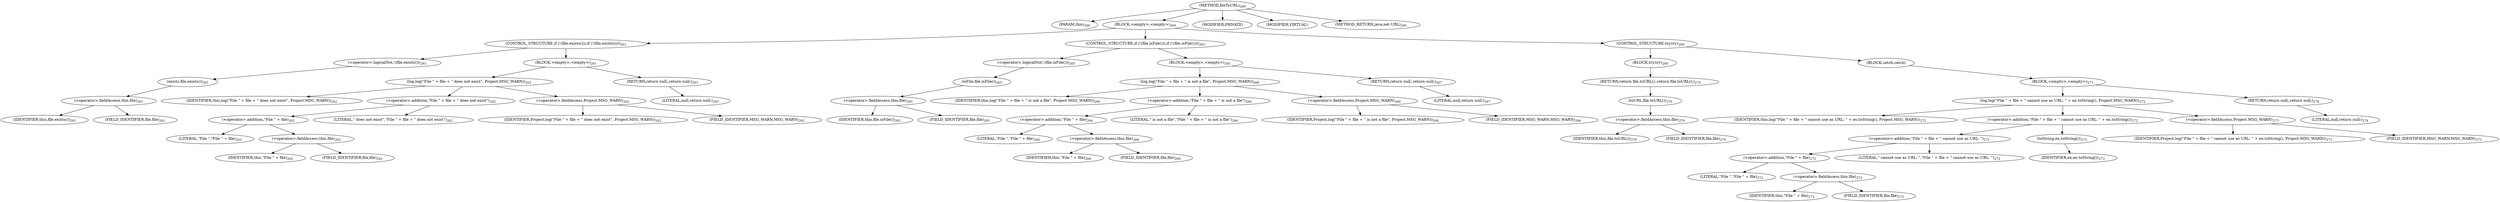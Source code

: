 digraph "fileToURL" {  
"424" [label = <(METHOD,fileToURL)<SUB>260</SUB>> ]
"32" [label = <(PARAM,this)<SUB>260</SUB>> ]
"425" [label = <(BLOCK,&lt;empty&gt;,&lt;empty&gt;)<SUB>260</SUB>> ]
"426" [label = <(CONTROL_STRUCTURE,if (!(file.exists())),if (!(file.exists())))<SUB>261</SUB>> ]
"427" [label = <(&lt;operator&gt;.logicalNot,!(file.exists()))<SUB>261</SUB>> ]
"428" [label = <(exists,file.exists())<SUB>261</SUB>> ]
"429" [label = <(&lt;operator&gt;.fieldAccess,this.file)<SUB>261</SUB>> ]
"430" [label = <(IDENTIFIER,this,file.exists())<SUB>261</SUB>> ]
"431" [label = <(FIELD_IDENTIFIER,file,file)<SUB>261</SUB>> ]
"432" [label = <(BLOCK,&lt;empty&gt;,&lt;empty&gt;)<SUB>261</SUB>> ]
"433" [label = <(log,log(&quot;File &quot; + file + &quot; does not exist&quot;, Project.MSG_WARN))<SUB>262</SUB>> ]
"31" [label = <(IDENTIFIER,this,log(&quot;File &quot; + file + &quot; does not exist&quot;, Project.MSG_WARN))<SUB>262</SUB>> ]
"434" [label = <(&lt;operator&gt;.addition,&quot;File &quot; + file + &quot; does not exist&quot;)<SUB>262</SUB>> ]
"435" [label = <(&lt;operator&gt;.addition,&quot;File &quot; + file)<SUB>262</SUB>> ]
"436" [label = <(LITERAL,&quot;File &quot;,&quot;File &quot; + file)<SUB>262</SUB>> ]
"437" [label = <(&lt;operator&gt;.fieldAccess,this.file)<SUB>262</SUB>> ]
"438" [label = <(IDENTIFIER,this,&quot;File &quot; + file)<SUB>262</SUB>> ]
"439" [label = <(FIELD_IDENTIFIER,file,file)<SUB>262</SUB>> ]
"440" [label = <(LITERAL,&quot; does not exist&quot;,&quot;File &quot; + file + &quot; does not exist&quot;)<SUB>262</SUB>> ]
"441" [label = <(&lt;operator&gt;.fieldAccess,Project.MSG_WARN)<SUB>262</SUB>> ]
"442" [label = <(IDENTIFIER,Project,log(&quot;File &quot; + file + &quot; does not exist&quot;, Project.MSG_WARN))<SUB>262</SUB>> ]
"443" [label = <(FIELD_IDENTIFIER,MSG_WARN,MSG_WARN)<SUB>262</SUB>> ]
"444" [label = <(RETURN,return null;,return null;)<SUB>263</SUB>> ]
"445" [label = <(LITERAL,null,return null;)<SUB>263</SUB>> ]
"446" [label = <(CONTROL_STRUCTURE,if (!(file.isFile())),if (!(file.isFile())))<SUB>265</SUB>> ]
"447" [label = <(&lt;operator&gt;.logicalNot,!(file.isFile()))<SUB>265</SUB>> ]
"448" [label = <(isFile,file.isFile())<SUB>265</SUB>> ]
"449" [label = <(&lt;operator&gt;.fieldAccess,this.file)<SUB>265</SUB>> ]
"450" [label = <(IDENTIFIER,this,file.isFile())<SUB>265</SUB>> ]
"451" [label = <(FIELD_IDENTIFIER,file,file)<SUB>265</SUB>> ]
"452" [label = <(BLOCK,&lt;empty&gt;,&lt;empty&gt;)<SUB>265</SUB>> ]
"453" [label = <(log,log(&quot;File &quot; + file + &quot; is not a file&quot;, Project.MSG_WARN))<SUB>266</SUB>> ]
"33" [label = <(IDENTIFIER,this,log(&quot;File &quot; + file + &quot; is not a file&quot;, Project.MSG_WARN))<SUB>266</SUB>> ]
"454" [label = <(&lt;operator&gt;.addition,&quot;File &quot; + file + &quot; is not a file&quot;)<SUB>266</SUB>> ]
"455" [label = <(&lt;operator&gt;.addition,&quot;File &quot; + file)<SUB>266</SUB>> ]
"456" [label = <(LITERAL,&quot;File &quot;,&quot;File &quot; + file)<SUB>266</SUB>> ]
"457" [label = <(&lt;operator&gt;.fieldAccess,this.file)<SUB>266</SUB>> ]
"458" [label = <(IDENTIFIER,this,&quot;File &quot; + file)<SUB>266</SUB>> ]
"459" [label = <(FIELD_IDENTIFIER,file,file)<SUB>266</SUB>> ]
"460" [label = <(LITERAL,&quot; is not a file&quot;,&quot;File &quot; + file + &quot; is not a file&quot;)<SUB>266</SUB>> ]
"461" [label = <(&lt;operator&gt;.fieldAccess,Project.MSG_WARN)<SUB>266</SUB>> ]
"462" [label = <(IDENTIFIER,Project,log(&quot;File &quot; + file + &quot; is not a file&quot;, Project.MSG_WARN))<SUB>266</SUB>> ]
"463" [label = <(FIELD_IDENTIFIER,MSG_WARN,MSG_WARN)<SUB>266</SUB>> ]
"464" [label = <(RETURN,return null;,return null;)<SUB>267</SUB>> ]
"465" [label = <(LITERAL,null,return null;)<SUB>267</SUB>> ]
"466" [label = <(CONTROL_STRUCTURE,try,try)<SUB>269</SUB>> ]
"467" [label = <(BLOCK,try,try)<SUB>269</SUB>> ]
"468" [label = <(RETURN,return file.toURL();,return file.toURL();)<SUB>270</SUB>> ]
"469" [label = <(toURL,file.toURL())<SUB>270</SUB>> ]
"470" [label = <(&lt;operator&gt;.fieldAccess,this.file)<SUB>270</SUB>> ]
"471" [label = <(IDENTIFIER,this,file.toURL())<SUB>270</SUB>> ]
"472" [label = <(FIELD_IDENTIFIER,file,file)<SUB>270</SUB>> ]
"473" [label = <(BLOCK,catch,catch)> ]
"474" [label = <(BLOCK,&lt;empty&gt;,&lt;empty&gt;)<SUB>271</SUB>> ]
"475" [label = <(log,log(&quot;File &quot; + file + &quot; cannot use as URL: &quot; + ex.toString(), Project.MSG_WARN))<SUB>272</SUB>> ]
"34" [label = <(IDENTIFIER,this,log(&quot;File &quot; + file + &quot; cannot use as URL: &quot; + ex.toString(), Project.MSG_WARN))<SUB>272</SUB>> ]
"476" [label = <(&lt;operator&gt;.addition,&quot;File &quot; + file + &quot; cannot use as URL: &quot; + ex.toString())<SUB>272</SUB>> ]
"477" [label = <(&lt;operator&gt;.addition,&quot;File &quot; + file + &quot; cannot use as URL: &quot;)<SUB>272</SUB>> ]
"478" [label = <(&lt;operator&gt;.addition,&quot;File &quot; + file)<SUB>272</SUB>> ]
"479" [label = <(LITERAL,&quot;File &quot;,&quot;File &quot; + file)<SUB>272</SUB>> ]
"480" [label = <(&lt;operator&gt;.fieldAccess,this.file)<SUB>272</SUB>> ]
"481" [label = <(IDENTIFIER,this,&quot;File &quot; + file)<SUB>272</SUB>> ]
"482" [label = <(FIELD_IDENTIFIER,file,file)<SUB>272</SUB>> ]
"483" [label = <(LITERAL,&quot; cannot use as URL: &quot;,&quot;File &quot; + file + &quot; cannot use as URL: &quot;)<SUB>272</SUB>> ]
"484" [label = <(toString,ex.toString())<SUB>273</SUB>> ]
"485" [label = <(IDENTIFIER,ex,ex.toString())<SUB>273</SUB>> ]
"486" [label = <(&lt;operator&gt;.fieldAccess,Project.MSG_WARN)<SUB>273</SUB>> ]
"487" [label = <(IDENTIFIER,Project,log(&quot;File &quot; + file + &quot; cannot use as URL: &quot; + ex.toString(), Project.MSG_WARN))<SUB>273</SUB>> ]
"488" [label = <(FIELD_IDENTIFIER,MSG_WARN,MSG_WARN)<SUB>273</SUB>> ]
"489" [label = <(RETURN,return null;,return null;)<SUB>274</SUB>> ]
"490" [label = <(LITERAL,null,return null;)<SUB>274</SUB>> ]
"491" [label = <(MODIFIER,PRIVATE)> ]
"492" [label = <(MODIFIER,VIRTUAL)> ]
"493" [label = <(METHOD_RETURN,java.net.URL)<SUB>260</SUB>> ]
  "424" -> "32" 
  "424" -> "425" 
  "424" -> "491" 
  "424" -> "492" 
  "424" -> "493" 
  "425" -> "426" 
  "425" -> "446" 
  "425" -> "466" 
  "426" -> "427" 
  "426" -> "432" 
  "427" -> "428" 
  "428" -> "429" 
  "429" -> "430" 
  "429" -> "431" 
  "432" -> "433" 
  "432" -> "444" 
  "433" -> "31" 
  "433" -> "434" 
  "433" -> "441" 
  "434" -> "435" 
  "434" -> "440" 
  "435" -> "436" 
  "435" -> "437" 
  "437" -> "438" 
  "437" -> "439" 
  "441" -> "442" 
  "441" -> "443" 
  "444" -> "445" 
  "446" -> "447" 
  "446" -> "452" 
  "447" -> "448" 
  "448" -> "449" 
  "449" -> "450" 
  "449" -> "451" 
  "452" -> "453" 
  "452" -> "464" 
  "453" -> "33" 
  "453" -> "454" 
  "453" -> "461" 
  "454" -> "455" 
  "454" -> "460" 
  "455" -> "456" 
  "455" -> "457" 
  "457" -> "458" 
  "457" -> "459" 
  "461" -> "462" 
  "461" -> "463" 
  "464" -> "465" 
  "466" -> "467" 
  "466" -> "473" 
  "467" -> "468" 
  "468" -> "469" 
  "469" -> "470" 
  "470" -> "471" 
  "470" -> "472" 
  "473" -> "474" 
  "474" -> "475" 
  "474" -> "489" 
  "475" -> "34" 
  "475" -> "476" 
  "475" -> "486" 
  "476" -> "477" 
  "476" -> "484" 
  "477" -> "478" 
  "477" -> "483" 
  "478" -> "479" 
  "478" -> "480" 
  "480" -> "481" 
  "480" -> "482" 
  "484" -> "485" 
  "486" -> "487" 
  "486" -> "488" 
  "489" -> "490" 
}
